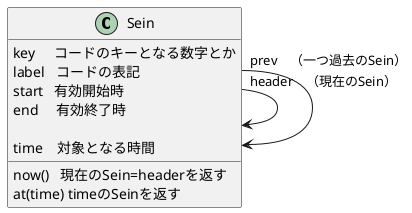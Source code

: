 @startuml


class "Sein" as Sein{
key     コードのキーとなる数字とか
label   コードの表記
start   有効開始時
end     有効終了時

time    対象となる時間
now()   現在のSein=headerを返す
at(time) timeのSeinを返す
}
Sein "header　（現在のSein）"-> Sein
Sein "prev　（一つ過去のSein）"-> Sein

@enduml
